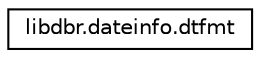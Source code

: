 digraph "Graphical Class Hierarchy"
{
 // LATEX_PDF_SIZE
  edge [fontname="Helvetica",fontsize="10",labelfontname="Helvetica",labelfontsize="10"];
  node [fontname="Helvetica",fontsize="10",shape=record];
  rankdir="LR";
  Node0 [label="libdbr.dateinfo.dtfmt",height=0.2,width=0.4,color="black", fillcolor="white", style="filled",URL="$classlibdbr_1_1dateinfo_1_1dtfmt.html",tooltip="Formatting methods for dates & times."];
}
